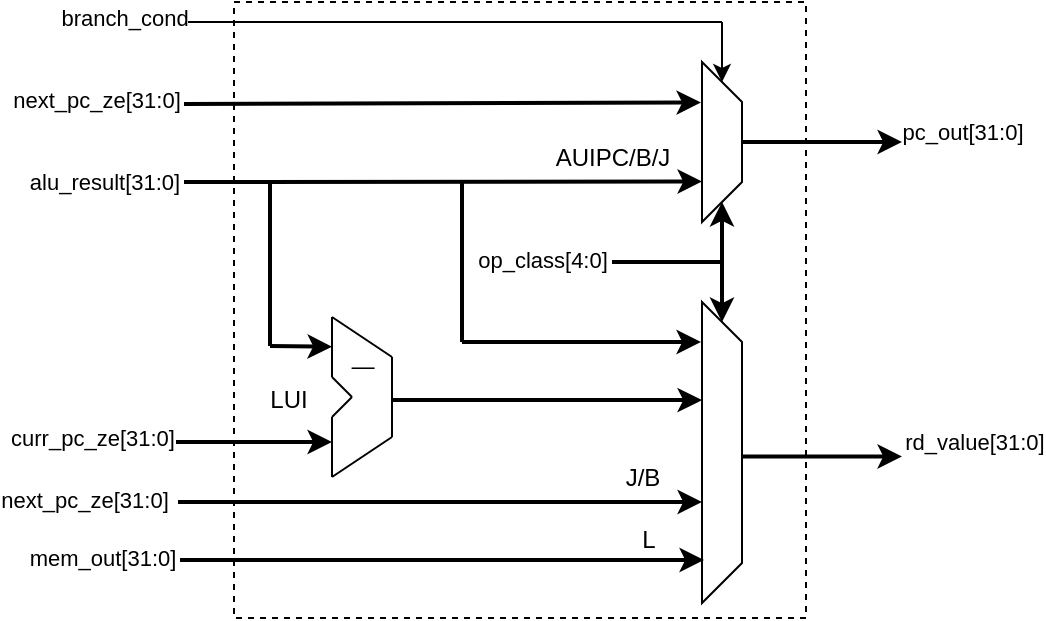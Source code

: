 <mxfile version="26.2.14">
  <diagram name="Page-1" id="jIJIBkRZfeoX5zDG5l12">
    <mxGraphModel dx="938" dy="550" grid="1" gridSize="1" guides="1" tooltips="1" connect="1" arrows="1" fold="1" page="1" pageScale="1" pageWidth="827" pageHeight="1169" math="0" shadow="0">
      <root>
        <mxCell id="0" />
        <mxCell id="1" parent="0" />
        <mxCell id="3i3wIMSMk3J9uJtSN4M2-1" value="" style="shape=trapezoid;perimeter=trapezoidPerimeter;whiteSpace=wrap;html=1;fixedSize=1;rotation=90;" vertex="1" parent="1">
          <mxGeometry x="410" y="230" width="80" height="20" as="geometry" />
        </mxCell>
        <mxCell id="3i3wIMSMk3J9uJtSN4M2-3" value="" style="endArrow=classic;html=1;rounded=0;entryX=0;entryY=0.5;entryDx=0;entryDy=0;" edge="1" parent="1" target="3i3wIMSMk3J9uJtSN4M2-1">
          <mxGeometry width="50" height="50" relative="1" as="geometry">
            <mxPoint x="450" y="180" as="sourcePoint" />
            <mxPoint x="450" y="150" as="targetPoint" />
          </mxGeometry>
        </mxCell>
        <mxCell id="3i3wIMSMk3J9uJtSN4M2-4" value="" style="endArrow=none;html=1;rounded=0;" edge="1" parent="1">
          <mxGeometry width="50" height="50" relative="1" as="geometry">
            <mxPoint x="182" y="180" as="sourcePoint" />
            <mxPoint x="450" y="180" as="targetPoint" />
          </mxGeometry>
        </mxCell>
        <mxCell id="3i3wIMSMk3J9uJtSN4M2-5" value="&lt;div&gt;branch_cond&lt;/div&gt;" style="edgeLabel;html=1;align=center;verticalAlign=middle;resizable=0;points=[];" vertex="1" connectable="0" parent="3i3wIMSMk3J9uJtSN4M2-4">
          <mxGeometry x="-0.815" y="2" relative="1" as="geometry">
            <mxPoint x="-56" as="offset" />
          </mxGeometry>
        </mxCell>
        <mxCell id="3i3wIMSMk3J9uJtSN4M2-6" value="" style="endArrow=classic;html=1;rounded=0;entryX=0.166;entryY=1.025;entryDx=0;entryDy=0;entryPerimeter=0;strokeWidth=2;" edge="1" parent="1">
          <mxGeometry width="50" height="50" relative="1" as="geometry">
            <mxPoint x="181" y="221" as="sourcePoint" />
            <mxPoint x="439.5" y="220.28" as="targetPoint" />
          </mxGeometry>
        </mxCell>
        <mxCell id="3i3wIMSMk3J9uJtSN4M2-19" value="next_pc_ze[31:0]" style="edgeLabel;html=1;align=center;verticalAlign=middle;resizable=0;points=[];" vertex="1" connectable="0" parent="3i3wIMSMk3J9uJtSN4M2-6">
          <mxGeometry x="-0.964" y="2" relative="1" as="geometry">
            <mxPoint x="-49" as="offset" />
          </mxGeometry>
        </mxCell>
        <mxCell id="3i3wIMSMk3J9uJtSN4M2-7" value="" style="endArrow=classic;html=1;rounded=0;entryX=0.166;entryY=1.025;entryDx=0;entryDy=0;entryPerimeter=0;strokeWidth=2;" edge="1" parent="1">
          <mxGeometry width="50" height="50" relative="1" as="geometry">
            <mxPoint x="181" y="260" as="sourcePoint" />
            <mxPoint x="440" y="259.76" as="targetPoint" />
          </mxGeometry>
        </mxCell>
        <mxCell id="3i3wIMSMk3J9uJtSN4M2-20" value="alu_result[31:0]" style="edgeLabel;html=1;align=center;verticalAlign=middle;resizable=0;points=[];" vertex="1" connectable="0" parent="3i3wIMSMk3J9uJtSN4M2-7">
          <mxGeometry x="-0.855" y="-2" relative="1" as="geometry">
            <mxPoint x="-59" y="-2" as="offset" />
          </mxGeometry>
        </mxCell>
        <mxCell id="3i3wIMSMk3J9uJtSN4M2-9" value="" style="shape=trapezoid;perimeter=trapezoidPerimeter;whiteSpace=wrap;html=1;fixedSize=1;rotation=90;" vertex="1" parent="1">
          <mxGeometry x="374.75" y="385.25" width="150.5" height="20" as="geometry" />
        </mxCell>
        <mxCell id="3i3wIMSMk3J9uJtSN4M2-10" value="" style="endArrow=classic;html=1;rounded=0;entryX=0.166;entryY=1.025;entryDx=0;entryDy=0;entryPerimeter=0;strokeWidth=2;" edge="1" parent="1">
          <mxGeometry width="50" height="50" relative="1" as="geometry">
            <mxPoint x="320" y="340" as="sourcePoint" />
            <mxPoint x="439.5" y="340.0" as="targetPoint" />
          </mxGeometry>
        </mxCell>
        <mxCell id="3i3wIMSMk3J9uJtSN4M2-11" value="" style="endArrow=classic;html=1;rounded=0;entryX=0.166;entryY=1.025;entryDx=0;entryDy=0;entryPerimeter=0;strokeWidth=2;" edge="1" parent="1">
          <mxGeometry width="50" height="50" relative="1" as="geometry">
            <mxPoint x="179" y="449" as="sourcePoint" />
            <mxPoint x="441" y="449.0" as="targetPoint" />
          </mxGeometry>
        </mxCell>
        <mxCell id="3i3wIMSMk3J9uJtSN4M2-26" value="mem_out[31:0]" style="edgeLabel;html=1;align=center;verticalAlign=middle;resizable=0;points=[];" vertex="1" connectable="0" parent="3i3wIMSMk3J9uJtSN4M2-11">
          <mxGeometry x="-0.938" y="1" relative="1" as="geometry">
            <mxPoint x="-47" as="offset" />
          </mxGeometry>
        </mxCell>
        <mxCell id="3i3wIMSMk3J9uJtSN4M2-12" value="" style="endArrow=classic;html=1;rounded=0;entryX=0.166;entryY=1.025;entryDx=0;entryDy=0;entryPerimeter=0;strokeWidth=2;" edge="1" parent="1">
          <mxGeometry width="50" height="50" relative="1" as="geometry">
            <mxPoint x="178" y="420" as="sourcePoint" />
            <mxPoint x="440" y="420.0" as="targetPoint" />
          </mxGeometry>
        </mxCell>
        <mxCell id="3i3wIMSMk3J9uJtSN4M2-25" value="next_pc_ze[31:0]" style="edgeLabel;html=1;align=center;verticalAlign=middle;resizable=0;points=[];" vertex="1" connectable="0" parent="3i3wIMSMk3J9uJtSN4M2-12">
          <mxGeometry x="-0.214" relative="1" as="geometry">
            <mxPoint x="-150" y="-1" as="offset" />
          </mxGeometry>
        </mxCell>
        <mxCell id="3i3wIMSMk3J9uJtSN4M2-13" value="" style="endArrow=classic;html=1;rounded=0;exitX=0.5;exitY=0;exitDx=0;exitDy=0;strokeWidth=2;" edge="1" parent="1" source="3i3wIMSMk3J9uJtSN4M2-1">
          <mxGeometry width="50" height="50" relative="1" as="geometry">
            <mxPoint x="450" y="360" as="sourcePoint" />
            <mxPoint x="540" y="240" as="targetPoint" />
          </mxGeometry>
        </mxCell>
        <mxCell id="3i3wIMSMk3J9uJtSN4M2-18" value="pc_out[31:0]" style="edgeLabel;html=1;align=center;verticalAlign=middle;resizable=0;points=[];" vertex="1" connectable="0" parent="3i3wIMSMk3J9uJtSN4M2-13">
          <mxGeometry x="0.326" relative="1" as="geometry">
            <mxPoint x="57" y="-5" as="offset" />
          </mxGeometry>
        </mxCell>
        <mxCell id="3i3wIMSMk3J9uJtSN4M2-14" value="" style="endArrow=none;html=1;rounded=0;strokeWidth=2;" edge="1" parent="1">
          <mxGeometry width="50" height="50" relative="1" as="geometry">
            <mxPoint x="395" y="300" as="sourcePoint" />
            <mxPoint x="450" y="300" as="targetPoint" />
          </mxGeometry>
        </mxCell>
        <mxCell id="3i3wIMSMk3J9uJtSN4M2-21" value="op_class[4:0]" style="edgeLabel;html=1;align=center;verticalAlign=middle;resizable=0;points=[];" vertex="1" connectable="0" parent="3i3wIMSMk3J9uJtSN4M2-14">
          <mxGeometry x="-0.53" y="1" relative="1" as="geometry">
            <mxPoint x="-48" as="offset" />
          </mxGeometry>
        </mxCell>
        <mxCell id="3i3wIMSMk3J9uJtSN4M2-15" value="" style="endArrow=classic;html=1;rounded=0;entryX=1;entryY=0.5;entryDx=0;entryDy=0;strokeWidth=2;" edge="1" parent="1" target="3i3wIMSMk3J9uJtSN4M2-1">
          <mxGeometry width="50" height="50" relative="1" as="geometry">
            <mxPoint x="450" y="300" as="sourcePoint" />
            <mxPoint x="500" y="290" as="targetPoint" />
          </mxGeometry>
        </mxCell>
        <mxCell id="3i3wIMSMk3J9uJtSN4M2-16" value="" style="endArrow=classic;html=1;rounded=0;entryX=0;entryY=0.5;entryDx=0;entryDy=0;strokeWidth=2;" edge="1" parent="1" target="3i3wIMSMk3J9uJtSN4M2-9">
          <mxGeometry width="50" height="50" relative="1" as="geometry">
            <mxPoint x="450" y="300" as="sourcePoint" />
            <mxPoint x="460" y="320" as="targetPoint" />
          </mxGeometry>
        </mxCell>
        <mxCell id="3i3wIMSMk3J9uJtSN4M2-17" value="" style="endArrow=classic;html=1;rounded=0;strokeWidth=2;" edge="1" parent="1">
          <mxGeometry width="50" height="50" relative="1" as="geometry">
            <mxPoint x="460" y="397.21" as="sourcePoint" />
            <mxPoint x="540" y="397.21" as="targetPoint" />
          </mxGeometry>
        </mxCell>
        <mxCell id="3i3wIMSMk3J9uJtSN4M2-23" value="rd_value[31:0]" style="edgeLabel;html=1;align=center;verticalAlign=middle;resizable=0;points=[];" vertex="1" connectable="0" parent="3i3wIMSMk3J9uJtSN4M2-17">
          <mxGeometry x="0.86" relative="1" as="geometry">
            <mxPoint x="41" y="-7" as="offset" />
          </mxGeometry>
        </mxCell>
        <mxCell id="3i3wIMSMk3J9uJtSN4M2-22" value="" style="endArrow=none;html=1;rounded=0;strokeWidth=2;" edge="1" parent="1">
          <mxGeometry width="50" height="50" relative="1" as="geometry">
            <mxPoint x="320" y="340" as="sourcePoint" />
            <mxPoint x="320" y="260" as="targetPoint" />
          </mxGeometry>
        </mxCell>
        <mxCell id="3i3wIMSMk3J9uJtSN4M2-27" value="" style="endArrow=none;html=1;rounded=0;" edge="1" parent="1">
          <mxGeometry width="50" height="50" relative="1" as="geometry">
            <mxPoint x="285" y="387.5" as="sourcePoint" />
            <mxPoint x="285" y="347.5" as="targetPoint" />
          </mxGeometry>
        </mxCell>
        <mxCell id="3i3wIMSMk3J9uJtSN4M2-28" value="" style="endArrow=none;html=1;rounded=0;" edge="1" parent="1">
          <mxGeometry width="50" height="50" relative="1" as="geometry">
            <mxPoint x="255" y="327.5" as="sourcePoint" />
            <mxPoint x="285" y="347.5" as="targetPoint" />
          </mxGeometry>
        </mxCell>
        <mxCell id="3i3wIMSMk3J9uJtSN4M2-29" value="" style="endArrow=none;html=1;rounded=0;" edge="1" parent="1">
          <mxGeometry width="50" height="50" relative="1" as="geometry">
            <mxPoint x="255" y="407.5" as="sourcePoint" />
            <mxPoint x="285" y="387.5" as="targetPoint" />
          </mxGeometry>
        </mxCell>
        <mxCell id="3i3wIMSMk3J9uJtSN4M2-30" value="" style="endArrow=none;html=1;rounded=0;" edge="1" parent="1">
          <mxGeometry width="50" height="50" relative="1" as="geometry">
            <mxPoint x="255" y="357.5" as="sourcePoint" />
            <mxPoint x="255" y="327.5" as="targetPoint" />
          </mxGeometry>
        </mxCell>
        <mxCell id="3i3wIMSMk3J9uJtSN4M2-31" value="" style="endArrow=none;html=1;rounded=0;" edge="1" parent="1">
          <mxGeometry width="50" height="50" relative="1" as="geometry">
            <mxPoint x="255" y="407.5" as="sourcePoint" />
            <mxPoint x="255" y="377.5" as="targetPoint" />
          </mxGeometry>
        </mxCell>
        <mxCell id="3i3wIMSMk3J9uJtSN4M2-32" value="" style="endArrow=none;html=1;rounded=0;" edge="1" parent="1">
          <mxGeometry width="50" height="50" relative="1" as="geometry">
            <mxPoint x="255" y="377.5" as="sourcePoint" />
            <mxPoint x="265" y="367.5" as="targetPoint" />
          </mxGeometry>
        </mxCell>
        <mxCell id="3i3wIMSMk3J9uJtSN4M2-33" value="" style="endArrow=none;html=1;rounded=0;" edge="1" parent="1">
          <mxGeometry width="50" height="50" relative="1" as="geometry">
            <mxPoint x="255" y="357.5" as="sourcePoint" />
            <mxPoint x="265" y="367.5" as="targetPoint" />
          </mxGeometry>
        </mxCell>
        <mxCell id="3i3wIMSMk3J9uJtSN4M2-38" value="" style="endArrow=classic;html=1;rounded=0;strokeWidth=2;" edge="1" parent="1">
          <mxGeometry width="50" height="50" relative="1" as="geometry">
            <mxPoint x="177" y="390" as="sourcePoint" />
            <mxPoint x="255" y="390" as="targetPoint" />
          </mxGeometry>
        </mxCell>
        <mxCell id="3i3wIMSMk3J9uJtSN4M2-40" value="curr_pc_ze[31:0]" style="edgeLabel;html=1;align=center;verticalAlign=middle;resizable=0;points=[];" vertex="1" connectable="0" parent="3i3wIMSMk3J9uJtSN4M2-38">
          <mxGeometry x="-0.857" relative="1" as="geometry">
            <mxPoint x="-48" y="-2" as="offset" />
          </mxGeometry>
        </mxCell>
        <mxCell id="3i3wIMSMk3J9uJtSN4M2-42" value="_" style="text;html=1;align=center;verticalAlign=middle;resizable=0;points=[];autosize=1;strokeColor=none;fillColor=none;fontSize=20;fontStyle=1" vertex="1" parent="1">
          <mxGeometry x="255" y="322.5" width="30" height="40" as="geometry" />
        </mxCell>
        <mxCell id="3i3wIMSMk3J9uJtSN4M2-43" value="" style="endArrow=classic;html=1;rounded=0;entryX=0.326;entryY=1;entryDx=0;entryDy=0;entryPerimeter=0;strokeWidth=2;" edge="1" parent="1" target="3i3wIMSMk3J9uJtSN4M2-9">
          <mxGeometry width="50" height="50" relative="1" as="geometry">
            <mxPoint x="285" y="369" as="sourcePoint" />
            <mxPoint x="320" y="369" as="targetPoint" />
          </mxGeometry>
        </mxCell>
        <mxCell id="3i3wIMSMk3J9uJtSN4M2-45" value="" style="endArrow=none;html=1;rounded=0;strokeWidth=2;" edge="1" parent="1">
          <mxGeometry width="50" height="50" relative="1" as="geometry">
            <mxPoint x="224" y="342" as="sourcePoint" />
            <mxPoint x="224" y="259" as="targetPoint" />
          </mxGeometry>
        </mxCell>
        <mxCell id="3i3wIMSMk3J9uJtSN4M2-46" value="" style="endArrow=classic;html=1;rounded=0;entryX=0;entryY=0.546;entryDx=0;entryDy=0;entryPerimeter=0;strokeWidth=2;" edge="1" parent="1">
          <mxGeometry width="50" height="50" relative="1" as="geometry">
            <mxPoint x="224" y="342" as="sourcePoint" />
            <mxPoint x="255" y="342.34" as="targetPoint" />
          </mxGeometry>
        </mxCell>
        <mxCell id="3i3wIMSMk3J9uJtSN4M2-47" value="" style="rounded=0;whiteSpace=wrap;html=1;fillColor=none;dashed=1;" vertex="1" parent="1">
          <mxGeometry x="206" y="170" width="286" height="308" as="geometry" />
        </mxCell>
        <mxCell id="3i3wIMSMk3J9uJtSN4M2-49" value="AUIPC/B/J" style="text;html=1;align=center;verticalAlign=middle;resizable=0;points=[];autosize=1;strokeColor=none;fillColor=none;" vertex="1" parent="1">
          <mxGeometry x="357" y="234" width="76" height="27" as="geometry" />
        </mxCell>
        <mxCell id="3i3wIMSMk3J9uJtSN4M2-50" value="LUI" style="text;html=1;align=center;verticalAlign=middle;resizable=0;points=[];autosize=1;strokeColor=none;fillColor=none;" vertex="1" parent="1">
          <mxGeometry x="214" y="355" width="38" height="27" as="geometry" />
        </mxCell>
        <mxCell id="3i3wIMSMk3J9uJtSN4M2-51" value="J/B" style="text;html=1;align=center;verticalAlign=middle;resizable=0;points=[];autosize=1;strokeColor=none;fillColor=none;" vertex="1" parent="1">
          <mxGeometry x="392" y="394" width="36" height="27" as="geometry" />
        </mxCell>
        <mxCell id="3i3wIMSMk3J9uJtSN4M2-52" value="L" style="text;html=1;align=center;verticalAlign=middle;resizable=0;points=[];autosize=1;strokeColor=none;fillColor=none;" vertex="1" parent="1">
          <mxGeometry x="400" y="425" width="26" height="27" as="geometry" />
        </mxCell>
        <mxCell id="3i3wIMSMk3J9uJtSN4M2-56" value="&amp;nbsp;" style="text;whiteSpace=wrap;html=1;" vertex="1" parent="1">
          <mxGeometry x="176" y="268" width="23" height="28" as="geometry" />
        </mxCell>
      </root>
    </mxGraphModel>
  </diagram>
</mxfile>
